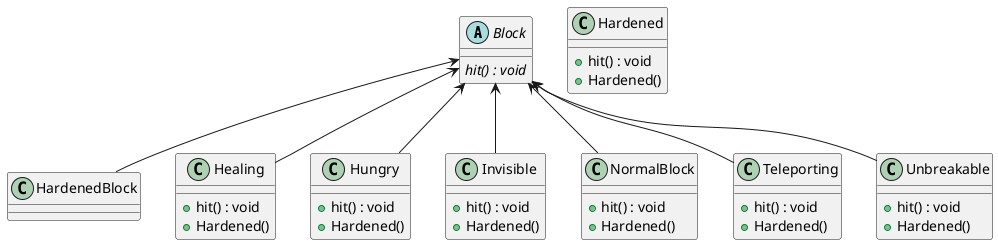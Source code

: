 @startuml

abstract Block

Block <-- HardenedBlock
Block <-- Healing
Block <-- Hungry
Block <-- Invisible
Block <-- NormalBlock
Block <-- Teleporting
Block <-- Unbreakable

abstract Block{
    {abstract} hit() : void
}

class Hardened{
    + hit() : void 
    + Hardened()
}
class Healing{
    + hit() : void 
    + Hardened()
}
class Hungry{
    + hit() : void 
    + Hardened()
}
class Invisible{
    + hit() : void 
    + Hardened()
}
class NormalBlock{
    + hit() : void 
    + Hardened()
}
class Teleporting{
    + hit() : void 
    + Hardened()
}
class Unbreakable{
    + hit() : void 
    + Hardened()
}


@enduml